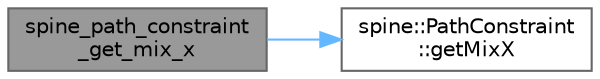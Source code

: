 digraph "spine_path_constraint_get_mix_x"
{
 // LATEX_PDF_SIZE
  bgcolor="transparent";
  edge [fontname=Helvetica,fontsize=10,labelfontname=Helvetica,labelfontsize=10];
  node [fontname=Helvetica,fontsize=10,shape=box,height=0.2,width=0.4];
  rankdir="LR";
  Node1 [id="Node000001",label="spine_path_constraint\l_get_mix_x",height=0.2,width=0.4,color="gray40", fillcolor="grey60", style="filled", fontcolor="black",tooltip=" "];
  Node1 -> Node2 [id="edge1_Node000001_Node000002",color="steelblue1",style="solid",tooltip=" "];
  Node2 [id="Node000002",label="spine::PathConstraint\l::getMixX",height=0.2,width=0.4,color="grey40", fillcolor="white", style="filled",URL="$classspine_1_1_path_constraint.html#ad43e1d77423d77311d2ad1a034f0fad1",tooltip=" "];
}
